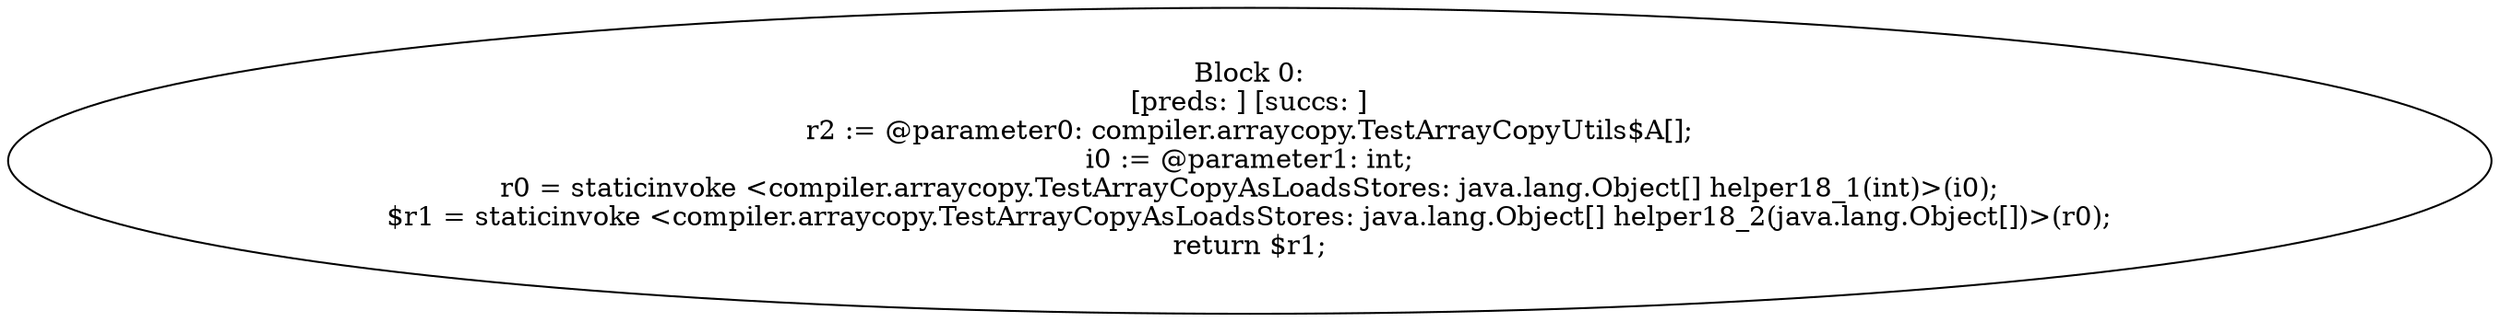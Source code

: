 digraph "unitGraph" {
    "Block 0:
[preds: ] [succs: ]
r2 := @parameter0: compiler.arraycopy.TestArrayCopyUtils$A[];
i0 := @parameter1: int;
r0 = staticinvoke <compiler.arraycopy.TestArrayCopyAsLoadsStores: java.lang.Object[] helper18_1(int)>(i0);
$r1 = staticinvoke <compiler.arraycopy.TestArrayCopyAsLoadsStores: java.lang.Object[] helper18_2(java.lang.Object[])>(r0);
return $r1;
"
}
